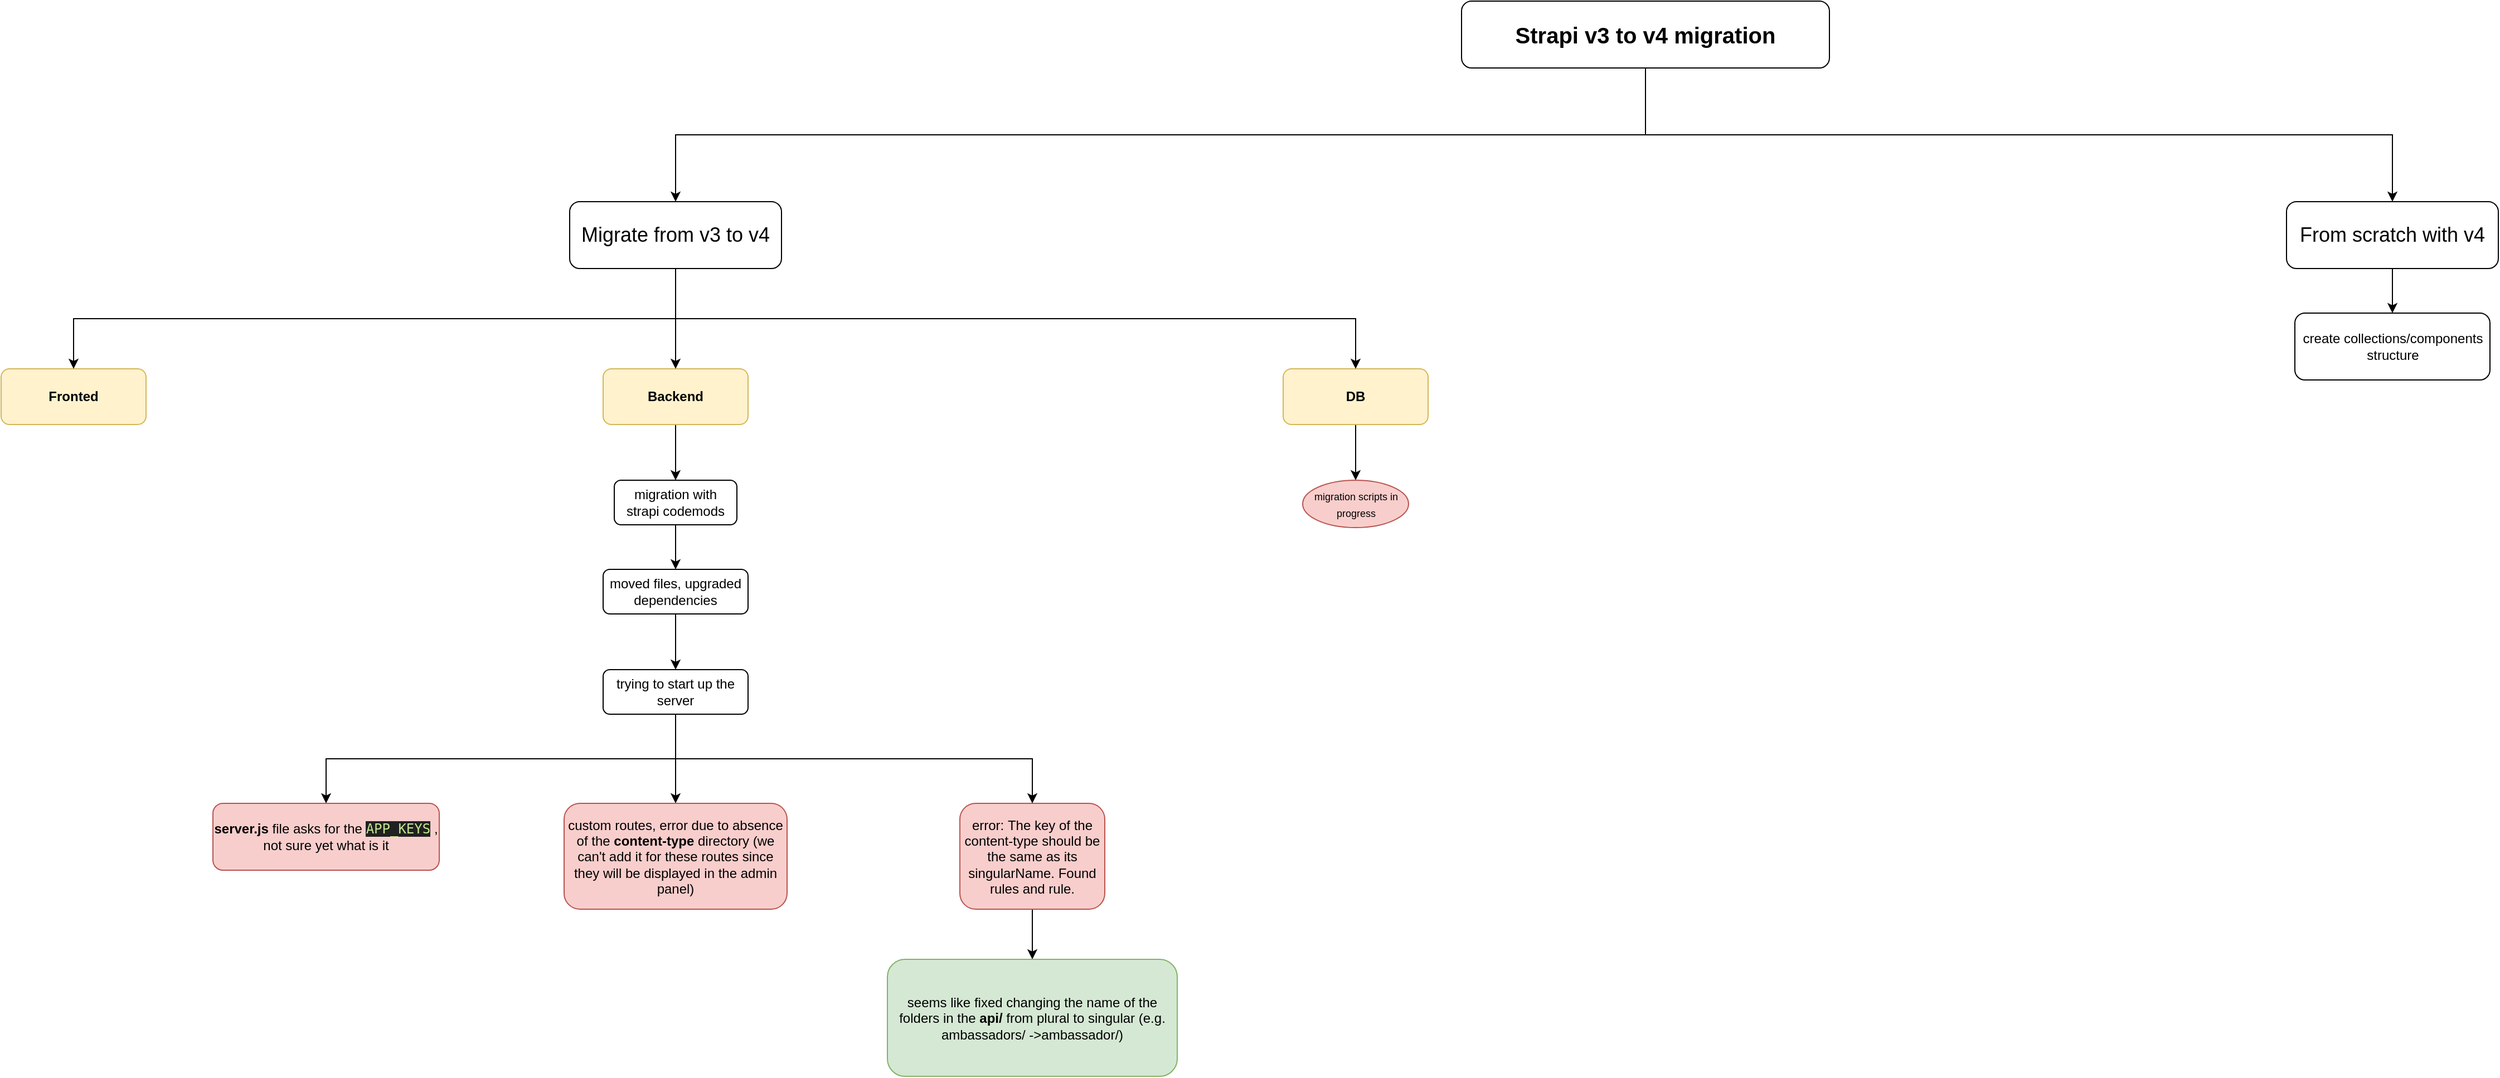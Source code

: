 <mxfile version="17.1.3" type="github">
  <diagram id="J4wC34Yu5fieh8alF0eG" name="Page-1">
    <mxGraphModel dx="3071" dy="1444" grid="1" gridSize="10" guides="1" tooltips="1" connect="1" arrows="1" fold="1" page="1" pageScale="1" pageWidth="827" pageHeight="1169" math="0" shadow="0">
      <root>
        <mxCell id="0" />
        <mxCell id="1" parent="0" />
        <mxCell id="TM4qYt3Gy3iJOAzo3s-N-1" value="&lt;b&gt;Fronted&lt;/b&gt;" style="rounded=1;whiteSpace=wrap;html=1;fillColor=#fff2cc;strokeColor=#d6b656;" parent="1" vertex="1">
          <mxGeometry x="-680" y="370" width="130" height="50" as="geometry" />
        </mxCell>
        <mxCell id="TM4qYt3Gy3iJOAzo3s-N-10" value="" style="edgeStyle=orthogonalEdgeStyle;rounded=0;orthogonalLoop=1;jettySize=auto;html=1;fontSize=9;exitX=0.5;exitY=1;exitDx=0;exitDy=0;" parent="1" source="TM4qYt3Gy3iJOAzo3s-N-2" target="TM4qYt3Gy3iJOAzo3s-N-9" edge="1">
          <mxGeometry relative="1" as="geometry" />
        </mxCell>
        <mxCell id="TM4qYt3Gy3iJOAzo3s-N-2" value="&lt;b&gt;Backend&lt;/b&gt;" style="rounded=1;whiteSpace=wrap;html=1;fillColor=#fff2cc;strokeColor=#d6b656;" parent="1" vertex="1">
          <mxGeometry x="-140" y="370" width="130" height="50" as="geometry" />
        </mxCell>
        <mxCell id="TM4qYt3Gy3iJOAzo3s-N-6" value="" style="edgeStyle=orthogonalEdgeStyle;rounded=0;orthogonalLoop=1;jettySize=auto;html=1;" parent="1" source="TM4qYt3Gy3iJOAzo3s-N-3" target="TM4qYt3Gy3iJOAzo3s-N-5" edge="1">
          <mxGeometry relative="1" as="geometry" />
        </mxCell>
        <mxCell id="TM4qYt3Gy3iJOAzo3s-N-3" value="&lt;b&gt;DB&lt;/b&gt;" style="rounded=1;whiteSpace=wrap;html=1;fillColor=#fff2cc;strokeColor=#d6b656;" parent="1" vertex="1">
          <mxGeometry x="470" y="370" width="130" height="50" as="geometry" />
        </mxCell>
        <mxCell id="TM4qYt3Gy3iJOAzo3s-N-5" value="&lt;font style=&quot;font-size: 9px&quot;&gt;migration scripts in progress&lt;/font&gt;" style="ellipse;whiteSpace=wrap;html=1;fillColor=#f8cecc;strokeColor=#b85450;rounded=1;" parent="1" vertex="1">
          <mxGeometry x="487.5" y="470" width="95" height="42.5" as="geometry" />
        </mxCell>
        <mxCell id="TM4qYt3Gy3iJOAzo3s-N-12" value="" style="edgeStyle=orthogonalEdgeStyle;rounded=0;orthogonalLoop=1;jettySize=auto;html=1;fontSize=9;" parent="1" source="TM4qYt3Gy3iJOAzo3s-N-9" target="TM4qYt3Gy3iJOAzo3s-N-11" edge="1">
          <mxGeometry relative="1" as="geometry" />
        </mxCell>
        <mxCell id="TM4qYt3Gy3iJOAzo3s-N-9" value="migration with&lt;br&gt;strapi codemods" style="rounded=1;whiteSpace=wrap;html=1;strokeColor=default;" parent="1" vertex="1">
          <mxGeometry x="-130" y="470" width="110" height="40" as="geometry" />
        </mxCell>
        <mxCell id="TM4qYt3Gy3iJOAzo3s-N-18" value="" style="edgeStyle=orthogonalEdgeStyle;rounded=0;orthogonalLoop=1;jettySize=auto;html=1;fontSize=9;" parent="1" source="TM4qYt3Gy3iJOAzo3s-N-11" target="TM4qYt3Gy3iJOAzo3s-N-17" edge="1">
          <mxGeometry relative="1" as="geometry" />
        </mxCell>
        <mxCell id="TM4qYt3Gy3iJOAzo3s-N-11" value="moved files, upgraded dependencies" style="rounded=1;whiteSpace=wrap;html=1;strokeColor=default;" parent="1" vertex="1">
          <mxGeometry x="-140" y="550" width="130" height="40" as="geometry" />
        </mxCell>
        <mxCell id="TM4qYt3Gy3iJOAzo3s-N-16" value="" style="edgeStyle=orthogonalEdgeStyle;rounded=0;orthogonalLoop=1;jettySize=auto;html=1;fontSize=9;" parent="1" source="TM4qYt3Gy3iJOAzo3s-N-13" target="TM4qYt3Gy3iJOAzo3s-N-15" edge="1">
          <mxGeometry relative="1" as="geometry" />
        </mxCell>
        <mxCell id="TM4qYt3Gy3iJOAzo3s-N-13" value="error:&amp;nbsp;The key of the content-type should be the same as its singularName. Found rules and rule." style="rounded=1;whiteSpace=wrap;html=1;strokeColor=#b85450;fillColor=#f8cecc;" parent="1" vertex="1">
          <mxGeometry x="180" y="760" width="130" height="95" as="geometry" />
        </mxCell>
        <mxCell id="TM4qYt3Gy3iJOAzo3s-N-15" value="seems like fixed changing the name of the folders in the &lt;b&gt;api/ &lt;/b&gt;from plural to singular&lt;b&gt;&amp;nbsp;&lt;/b&gt;(e.g. ambassadors/ -&amp;gt;ambassador/)" style="whiteSpace=wrap;html=1;rounded=1;fillColor=#d5e8d4;strokeColor=#82b366;" parent="1" vertex="1">
          <mxGeometry x="115" y="900" width="260" height="105" as="geometry" />
        </mxCell>
        <mxCell id="TM4qYt3Gy3iJOAzo3s-N-19" style="edgeStyle=orthogonalEdgeStyle;rounded=0;orthogonalLoop=1;jettySize=auto;html=1;exitX=0.5;exitY=1;exitDx=0;exitDy=0;entryX=0.5;entryY=0;entryDx=0;entryDy=0;fontSize=9;" parent="1" source="TM4qYt3Gy3iJOAzo3s-N-17" target="TM4qYt3Gy3iJOAzo3s-N-13" edge="1">
          <mxGeometry relative="1" as="geometry" />
        </mxCell>
        <mxCell id="TM4qYt3Gy3iJOAzo3s-N-21" style="edgeStyle=orthogonalEdgeStyle;rounded=0;orthogonalLoop=1;jettySize=auto;html=1;exitX=0.5;exitY=1;exitDx=0;exitDy=0;entryX=0.5;entryY=0;entryDx=0;entryDy=0;fontSize=9;" parent="1" source="TM4qYt3Gy3iJOAzo3s-N-17" target="TM4qYt3Gy3iJOAzo3s-N-20" edge="1">
          <mxGeometry relative="1" as="geometry" />
        </mxCell>
        <mxCell id="TM4qYt3Gy3iJOAzo3s-N-23" style="edgeStyle=orthogonalEdgeStyle;rounded=0;orthogonalLoop=1;jettySize=auto;html=1;exitX=0.5;exitY=1;exitDx=0;exitDy=0;entryX=0.5;entryY=0;entryDx=0;entryDy=0;fontSize=9;" parent="1" source="TM4qYt3Gy3iJOAzo3s-N-17" target="TM4qYt3Gy3iJOAzo3s-N-22" edge="1">
          <mxGeometry relative="1" as="geometry" />
        </mxCell>
        <mxCell id="TM4qYt3Gy3iJOAzo3s-N-17" value="trying to start up the server" style="rounded=1;whiteSpace=wrap;html=1;strokeColor=default;" parent="1" vertex="1">
          <mxGeometry x="-140" y="640" width="130" height="40" as="geometry" />
        </mxCell>
        <mxCell id="TM4qYt3Gy3iJOAzo3s-N-20" value="custom routes, error due to absence of the &lt;b&gt;content-type&lt;/b&gt; directory (we can&#39;t add it for these routes since they will be displayed in the admin panel)" style="rounded=1;whiteSpace=wrap;html=1;strokeColor=#b85450;fillColor=#f8cecc;" parent="1" vertex="1">
          <mxGeometry x="-175" y="760" width="200" height="95" as="geometry" />
        </mxCell>
        <mxCell id="TM4qYt3Gy3iJOAzo3s-N-22" value="&lt;b&gt;server.js&lt;/b&gt; file asks for the&amp;nbsp;&lt;span style=&quot;color: rgb(195 , 232 , 141) ; background-color: rgb(33 , 33 , 33) ; font-family: &amp;#34;menlo&amp;#34; , monospace ; font-size: 9pt&quot;&gt;APP_KEYS&lt;/span&gt;&lt;span&gt;&amp;nbsp;, not sure yet what is it&lt;/span&gt;" style="rounded=1;whiteSpace=wrap;html=1;strokeColor=#b85450;fillColor=#f8cecc;" parent="1" vertex="1">
          <mxGeometry x="-490" y="760" width="203" height="60" as="geometry" />
        </mxCell>
        <mxCell id="NqFNBmfVTFr_jz8jvUrK-4" value="" style="edgeStyle=orthogonalEdgeStyle;rounded=0;orthogonalLoop=1;jettySize=auto;html=1;fontSize=20;exitX=0.5;exitY=1;exitDx=0;exitDy=0;" edge="1" parent="1" source="NqFNBmfVTFr_jz8jvUrK-1" target="NqFNBmfVTFr_jz8jvUrK-3">
          <mxGeometry relative="1" as="geometry" />
        </mxCell>
        <mxCell id="NqFNBmfVTFr_jz8jvUrK-6" style="edgeStyle=orthogonalEdgeStyle;rounded=0;orthogonalLoop=1;jettySize=auto;html=1;exitX=0.5;exitY=1;exitDx=0;exitDy=0;entryX=0.5;entryY=0;entryDx=0;entryDy=0;fontSize=18;" edge="1" parent="1" source="NqFNBmfVTFr_jz8jvUrK-1" target="NqFNBmfVTFr_jz8jvUrK-5">
          <mxGeometry relative="1" as="geometry" />
        </mxCell>
        <mxCell id="NqFNBmfVTFr_jz8jvUrK-1" value="&lt;b&gt;&lt;font style=&quot;font-size: 20px&quot;&gt;Strapi v3 to v4 migration&lt;/font&gt;&lt;/b&gt;" style="rounded=1;whiteSpace=wrap;html=1;" vertex="1" parent="1">
          <mxGeometry x="630" y="40" width="330" height="60" as="geometry" />
        </mxCell>
        <mxCell id="NqFNBmfVTFr_jz8jvUrK-7" style="edgeStyle=orthogonalEdgeStyle;rounded=0;orthogonalLoop=1;jettySize=auto;html=1;entryX=0.5;entryY=0;entryDx=0;entryDy=0;fontSize=18;exitX=0.5;exitY=1;exitDx=0;exitDy=0;" edge="1" parent="1" source="NqFNBmfVTFr_jz8jvUrK-3" target="TM4qYt3Gy3iJOAzo3s-N-1">
          <mxGeometry relative="1" as="geometry" />
        </mxCell>
        <mxCell id="NqFNBmfVTFr_jz8jvUrK-10" style="edgeStyle=orthogonalEdgeStyle;rounded=0;orthogonalLoop=1;jettySize=auto;html=1;exitX=0.5;exitY=1;exitDx=0;exitDy=0;fontSize=18;" edge="1" parent="1" source="NqFNBmfVTFr_jz8jvUrK-3" target="TM4qYt3Gy3iJOAzo3s-N-2">
          <mxGeometry relative="1" as="geometry" />
        </mxCell>
        <mxCell id="NqFNBmfVTFr_jz8jvUrK-11" style="edgeStyle=orthogonalEdgeStyle;rounded=0;orthogonalLoop=1;jettySize=auto;html=1;exitX=0.5;exitY=1;exitDx=0;exitDy=0;fontSize=18;" edge="1" parent="1" source="NqFNBmfVTFr_jz8jvUrK-3" target="TM4qYt3Gy3iJOAzo3s-N-3">
          <mxGeometry relative="1" as="geometry" />
        </mxCell>
        <mxCell id="NqFNBmfVTFr_jz8jvUrK-3" value="&lt;font style=&quot;font-size: 18px&quot;&gt;Migrate from v3 to v4&lt;/font&gt;" style="whiteSpace=wrap;html=1;rounded=1;" vertex="1" parent="1">
          <mxGeometry x="-170" y="220" width="190" height="60" as="geometry" />
        </mxCell>
        <mxCell id="NqFNBmfVTFr_jz8jvUrK-13" value="" style="edgeStyle=orthogonalEdgeStyle;rounded=0;orthogonalLoop=1;jettySize=auto;html=1;fontSize=18;" edge="1" parent="1" source="NqFNBmfVTFr_jz8jvUrK-5" target="NqFNBmfVTFr_jz8jvUrK-12">
          <mxGeometry relative="1" as="geometry" />
        </mxCell>
        <mxCell id="NqFNBmfVTFr_jz8jvUrK-5" value="&lt;span style=&quot;font-size: 18px&quot;&gt;From scratch with v4&lt;/span&gt;" style="whiteSpace=wrap;html=1;rounded=1;" vertex="1" parent="1">
          <mxGeometry x="1370" y="220" width="190" height="60" as="geometry" />
        </mxCell>
        <mxCell id="NqFNBmfVTFr_jz8jvUrK-12" value="create collections/components structure" style="whiteSpace=wrap;html=1;rounded=1;" vertex="1" parent="1">
          <mxGeometry x="1377.5" y="320" width="175" height="60" as="geometry" />
        </mxCell>
      </root>
    </mxGraphModel>
  </diagram>
</mxfile>
